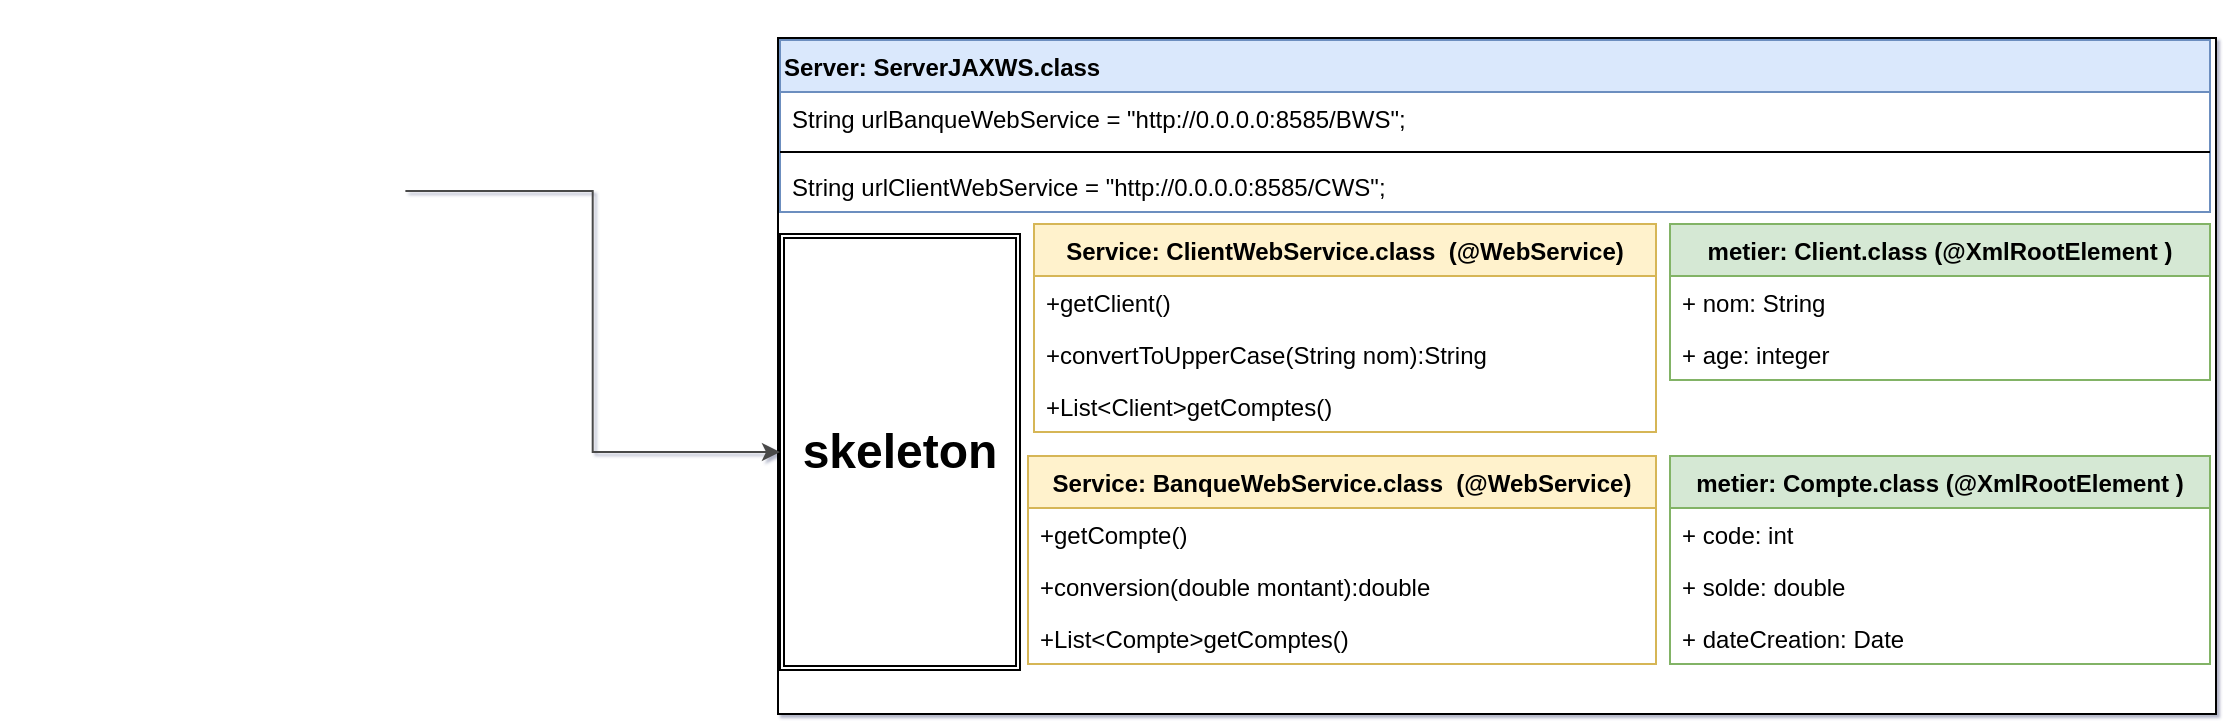 <mxfile version="12.9.6" type="device"><diagram id="C93p-R19Pi9_lBbGONJS" name="Page-1"><mxGraphModel dx="2557" dy="815" grid="0" gridSize="10" guides="1" tooltips="1" connect="1" arrows="1" fold="1" page="1" pageScale="1" pageWidth="827" pageHeight="1169" background="none" math="0" shadow="1"><root><mxCell id="0"/><mxCell id="1" parent="0"/><mxCell id="yFh7kZGPD3NdcJK4KATq-26" value="" style="html=1;" vertex="1" parent="1"><mxGeometry x="-97" y="252" width="719" height="338" as="geometry"/></mxCell><mxCell id="yFh7kZGPD3NdcJK4KATq-39" value="Server: ServerJAXWS.class" style="swimlane;fontStyle=1;align=left;verticalAlign=top;childLayout=stackLayout;horizontal=1;startSize=26;horizontalStack=0;resizeParent=1;resizeParentMax=0;resizeLast=0;collapsible=1;marginBottom=0;fillColor=#dae8fc;strokeColor=#6c8ebf;" vertex="1" parent="1"><mxGeometry x="-96" y="253" width="715" height="86" as="geometry"/></mxCell><mxCell id="yFh7kZGPD3NdcJK4KATq-40" value="&#9;&#9;String urlBanqueWebService = &quot;http://0.0.0.0:8585/BWS&quot;;&#10;" style="text;strokeColor=none;fillColor=none;align=left;verticalAlign=top;spacingLeft=4;spacingRight=4;overflow=hidden;rotatable=0;points=[[0,0.5],[1,0.5]];portConstraint=eastwest;" vertex="1" parent="yFh7kZGPD3NdcJK4KATq-39"><mxGeometry y="26" width="715" height="26" as="geometry"/></mxCell><mxCell id="yFh7kZGPD3NdcJK4KATq-41" value="" style="line;strokeWidth=1;fillColor=none;align=left;verticalAlign=middle;spacingTop=-1;spacingLeft=3;spacingRight=3;rotatable=0;labelPosition=right;points=[];portConstraint=eastwest;" vertex="1" parent="yFh7kZGPD3NdcJK4KATq-39"><mxGeometry y="52" width="715" height="8" as="geometry"/></mxCell><mxCell id="yFh7kZGPD3NdcJK4KATq-42" value="&#9;&#9;String urlClientWebService = &quot;http://0.0.0.0:8585/CWS&quot;;&#10;" style="text;strokeColor=none;fillColor=none;align=left;verticalAlign=top;spacingLeft=4;spacingRight=4;overflow=hidden;rotatable=0;points=[[0,0.5],[1,0.5]];portConstraint=eastwest;" vertex="1" parent="yFh7kZGPD3NdcJK4KATq-39"><mxGeometry y="60" width="715" height="26" as="geometry"/></mxCell><mxCell id="yFh7kZGPD3NdcJK4KATq-2" value="Service: BanqueWebService.class  (@WebService)" style="swimlane;fontStyle=1;childLayout=stackLayout;horizontal=1;startSize=26;fillColor=#fff2cc;horizontalStack=0;resizeParent=1;resizeParentMax=0;resizeLast=0;collapsible=1;marginBottom=0;strokeColor=#d6b656;" vertex="1" parent="1"><mxGeometry x="28" y="461" width="314" height="104" as="geometry"/></mxCell><mxCell id="yFh7kZGPD3NdcJK4KATq-4" value="+getCompte()" style="text;strokeColor=none;fillColor=none;align=left;verticalAlign=top;spacingLeft=4;spacingRight=4;overflow=hidden;rotatable=0;points=[[0,0.5],[1,0.5]];portConstraint=eastwest;" vertex="1" parent="yFh7kZGPD3NdcJK4KATq-2"><mxGeometry y="26" width="314" height="26" as="geometry"/></mxCell><mxCell id="yFh7kZGPD3NdcJK4KATq-3" value="+conversion(double montant):double" style="text;strokeColor=none;fillColor=none;align=left;verticalAlign=top;spacingLeft=4;spacingRight=4;overflow=hidden;rotatable=0;points=[[0,0.5],[1,0.5]];portConstraint=eastwest;" vertex="1" parent="yFh7kZGPD3NdcJK4KATq-2"><mxGeometry y="52" width="314" height="26" as="geometry"/></mxCell><mxCell id="yFh7kZGPD3NdcJK4KATq-5" value="+List&lt;Compte&gt;getComptes()" style="text;strokeColor=none;fillColor=none;align=left;verticalAlign=top;spacingLeft=4;spacingRight=4;overflow=hidden;rotatable=0;points=[[0,0.5],[1,0.5]];portConstraint=eastwest;" vertex="1" parent="yFh7kZGPD3NdcJK4KATq-2"><mxGeometry y="78" width="314" height="26" as="geometry"/></mxCell><mxCell id="yFh7kZGPD3NdcJK4KATq-43" value="&lt;b&gt;&lt;font style=&quot;font-size: 24px&quot;&gt;skeleton&lt;/font&gt;&lt;/b&gt;" style="shape=ext;double=1;rounded=0;whiteSpace=wrap;html=1;align=center;" vertex="1" parent="1"><mxGeometry x="-96" y="350" width="120" height="218" as="geometry"/></mxCell><mxCell id="yFh7kZGPD3NdcJK4KATq-30" value="Service: ClientWebService.class  (@WebService)" style="swimlane;fontStyle=1;childLayout=stackLayout;horizontal=1;startSize=26;fillColor=#fff2cc;horizontalStack=0;resizeParent=1;resizeParentMax=0;resizeLast=0;collapsible=1;marginBottom=0;strokeColor=#d6b656;" vertex="1" parent="1"><mxGeometry x="31" y="345" width="311" height="104" as="geometry"/></mxCell><mxCell id="yFh7kZGPD3NdcJK4KATq-32" value="+getClient()" style="text;strokeColor=none;fillColor=none;align=left;verticalAlign=top;spacingLeft=4;spacingRight=4;overflow=hidden;rotatable=0;points=[[0,0.5],[1,0.5]];portConstraint=eastwest;" vertex="1" parent="yFh7kZGPD3NdcJK4KATq-30"><mxGeometry y="26" width="311" height="26" as="geometry"/></mxCell><mxCell id="yFh7kZGPD3NdcJK4KATq-33" value="+convertToUpperCase(String nom):String" style="text;strokeColor=none;fillColor=none;align=left;verticalAlign=top;spacingLeft=4;spacingRight=4;overflow=hidden;rotatable=0;points=[[0,0.5],[1,0.5]];portConstraint=eastwest;" vertex="1" parent="yFh7kZGPD3NdcJK4KATq-30"><mxGeometry y="52" width="311" height="26" as="geometry"/></mxCell><mxCell id="yFh7kZGPD3NdcJK4KATq-31" value="+List&lt;Client&gt;getComptes()" style="text;strokeColor=none;fillColor=none;align=left;verticalAlign=top;spacingLeft=4;spacingRight=4;overflow=hidden;rotatable=0;points=[[0,0.5],[1,0.5]];portConstraint=eastwest;" vertex="1" parent="yFh7kZGPD3NdcJK4KATq-30"><mxGeometry y="78" width="311" height="26" as="geometry"/></mxCell><mxCell id="yFh7kZGPD3NdcJK4KATq-34" value="metier: Client.class (@XmlRootElement )" style="swimlane;fontStyle=1;childLayout=stackLayout;horizontal=1;startSize=26;fillColor=#d5e8d4;horizontalStack=0;resizeParent=1;resizeParentMax=0;resizeLast=0;collapsible=1;marginBottom=0;strokeColor=#82b366;" vertex="1" parent="1"><mxGeometry x="349" y="345" width="270" height="78" as="geometry"/></mxCell><mxCell id="yFh7kZGPD3NdcJK4KATq-35" value="+ nom: String" style="text;strokeColor=none;fillColor=none;align=left;verticalAlign=top;spacingLeft=4;spacingRight=4;overflow=hidden;rotatable=0;points=[[0,0.5],[1,0.5]];portConstraint=eastwest;" vertex="1" parent="yFh7kZGPD3NdcJK4KATq-34"><mxGeometry y="26" width="270" height="26" as="geometry"/></mxCell><mxCell id="yFh7kZGPD3NdcJK4KATq-36" value="+ age: integer" style="text;strokeColor=none;fillColor=none;align=left;verticalAlign=top;spacingLeft=4;spacingRight=4;overflow=hidden;rotatable=0;points=[[0,0.5],[1,0.5]];portConstraint=eastwest;" vertex="1" parent="yFh7kZGPD3NdcJK4KATq-34"><mxGeometry y="52" width="270" height="26" as="geometry"/></mxCell><mxCell id="yFh7kZGPD3NdcJK4KATq-18" value="metier: Compte.class (@XmlRootElement )" style="swimlane;fontStyle=1;childLayout=stackLayout;horizontal=1;startSize=26;fillColor=#d5e8d4;horizontalStack=0;resizeParent=1;resizeParentMax=0;resizeLast=0;collapsible=1;marginBottom=0;strokeColor=#82b366;" vertex="1" parent="1"><mxGeometry x="349" y="461" width="270" height="104" as="geometry"/></mxCell><mxCell id="yFh7kZGPD3NdcJK4KATq-19" value="+ code: int" style="text;strokeColor=none;fillColor=none;align=left;verticalAlign=top;spacingLeft=4;spacingRight=4;overflow=hidden;rotatable=0;points=[[0,0.5],[1,0.5]];portConstraint=eastwest;" vertex="1" parent="yFh7kZGPD3NdcJK4KATq-18"><mxGeometry y="26" width="270" height="26" as="geometry"/></mxCell><mxCell id="yFh7kZGPD3NdcJK4KATq-20" value="+ solde: double" style="text;strokeColor=none;fillColor=none;align=left;verticalAlign=top;spacingLeft=4;spacingRight=4;overflow=hidden;rotatable=0;points=[[0,0.5],[1,0.5]];portConstraint=eastwest;" vertex="1" parent="yFh7kZGPD3NdcJK4KATq-18"><mxGeometry y="52" width="270" height="26" as="geometry"/></mxCell><mxCell id="yFh7kZGPD3NdcJK4KATq-21" value="+ dateCreation: Date" style="text;strokeColor=none;fillColor=none;align=left;verticalAlign=top;spacingLeft=4;spacingRight=4;overflow=hidden;rotatable=0;points=[[0,0.5],[1,0.5]];portConstraint=eastwest;" vertex="1" parent="yFh7kZGPD3NdcJK4KATq-18"><mxGeometry y="78" width="270" height="26" as="geometry"/></mxCell><mxCell id="yFh7kZGPD3NdcJK4KATq-52" style="edgeStyle=orthogonalEdgeStyle;rounded=0;orthogonalLoop=1;jettySize=auto;html=1;strokeColor=#4A4A4A;" edge="1" parent="1" source="yFh7kZGPD3NdcJK4KATq-51" target="yFh7kZGPD3NdcJK4KATq-43"><mxGeometry relative="1" as="geometry"/></mxCell><mxCell id="yFh7kZGPD3NdcJK4KATq-51" value="" style="shape=image;verticalLabelPosition=bottom;labelBackgroundColor=#ffffff;verticalAlign=top;aspect=fixed;imageAspect=0;image=https://upload.wikimedia.org/wikipedia/commons/thumb/a/a0/Firefox_logo%2C_2019.svg/1200px-Firefox_logo%2C_2019.svg.png;" vertex="1" parent="1"><mxGeometry x="-486" y="233" width="202.69" height="191" as="geometry"/></mxCell></root></mxGraphModel></diagram></mxfile>